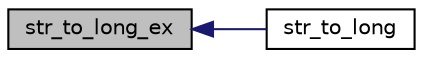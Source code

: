 digraph G
{
  edge [fontname="Helvetica",fontsize="10",labelfontname="Helvetica",labelfontsize="10"];
  node [fontname="Helvetica",fontsize="10",shape=record];
  rankdir=LR;
  Node1 [label="str_to_long_ex",height=0.2,width=0.4,color="black", fillcolor="grey75", style="filled" fontcolor="black"];
  Node1 -> Node2 [dir=back,color="midnightblue",fontsize="10",style="solid",fontname="Helvetica"];
  Node2 [label="str_to_long",height=0.2,width=0.4,color="black", fillcolor="white", style="filled",URL="$group___n___s_t_r.html#gabe0231d30f0adca6678adba9ffca328a",tooltip="Helper for string to integer."];
}
